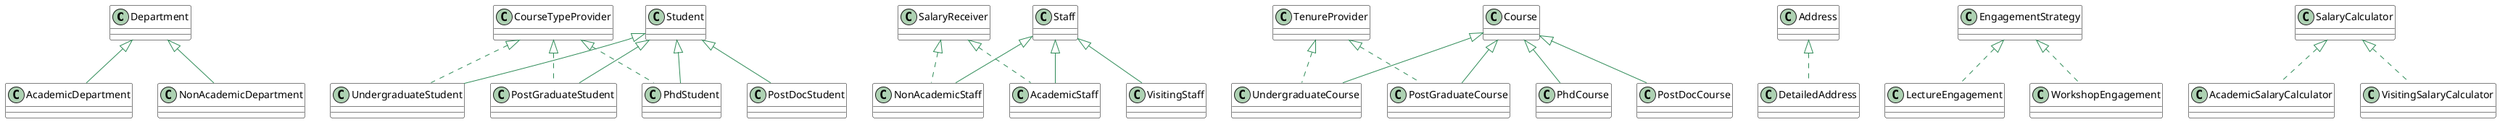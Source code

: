 @startuml
!define KO_KOTLIN
!define KO_ICON
skinparam class {
    BackgroundColor White
    ArrowColor SeaGreen
    BorderColor Black
}

Department <|-- AcademicDepartment
Department <|-- NonAcademicDepartment

Student <|-- UndergraduateStudent
Student <|-- PostGraduateStudent
Student <|-- PhdStudent
Student <|-- PostDocStudent

CourseTypeProvider <|.. UndergraduateStudent
CourseTypeProvider <|.. PostGraduateStudent
CourseTypeProvider <|.. PhdStudent

Staff <|-- AcademicStaff
Staff <|-- NonAcademicStaff
Staff <|-- VisitingStaff

SalaryReceiver <|.. AcademicStaff
SalaryReceiver <|.. NonAcademicStaff

Course <|-- UndergraduateCourse
Course <|-- PostGraduateCourse
Course <|-- PhdCourse
Course <|-- PostDocCourse

TenureProvider <|.. UndergraduateCourse
TenureProvider <|.. PostGraduateCourse

Address <|.. DetailedAddress

EngagementStrategy <|.. LectureEngagement
EngagementStrategy <|.. WorkshopEngagement

SalaryCalculator <|.. AcademicSalaryCalculator
SalaryCalculator <|.. VisitingSalaryCalculator

@enduml